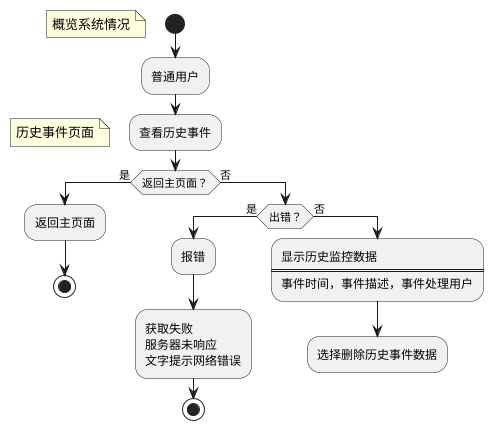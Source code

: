 @startuml
start
floating note left:概览系统情况
:普通用户;
:查看历史事件;
floating note left:历史事件页面
if(返回主页面？)then(是)
:返回主页面;
stop
else(否)
if(出错？)then(是)
:报错;

:获取失败
服务器未响应
文字提示网络错误;
stop
else(否)
:显示历史监控数据
====
事件时间，事件描述，事件处理用户;
:选择删除历史事件数据;
detach
endif
endif
@enduml